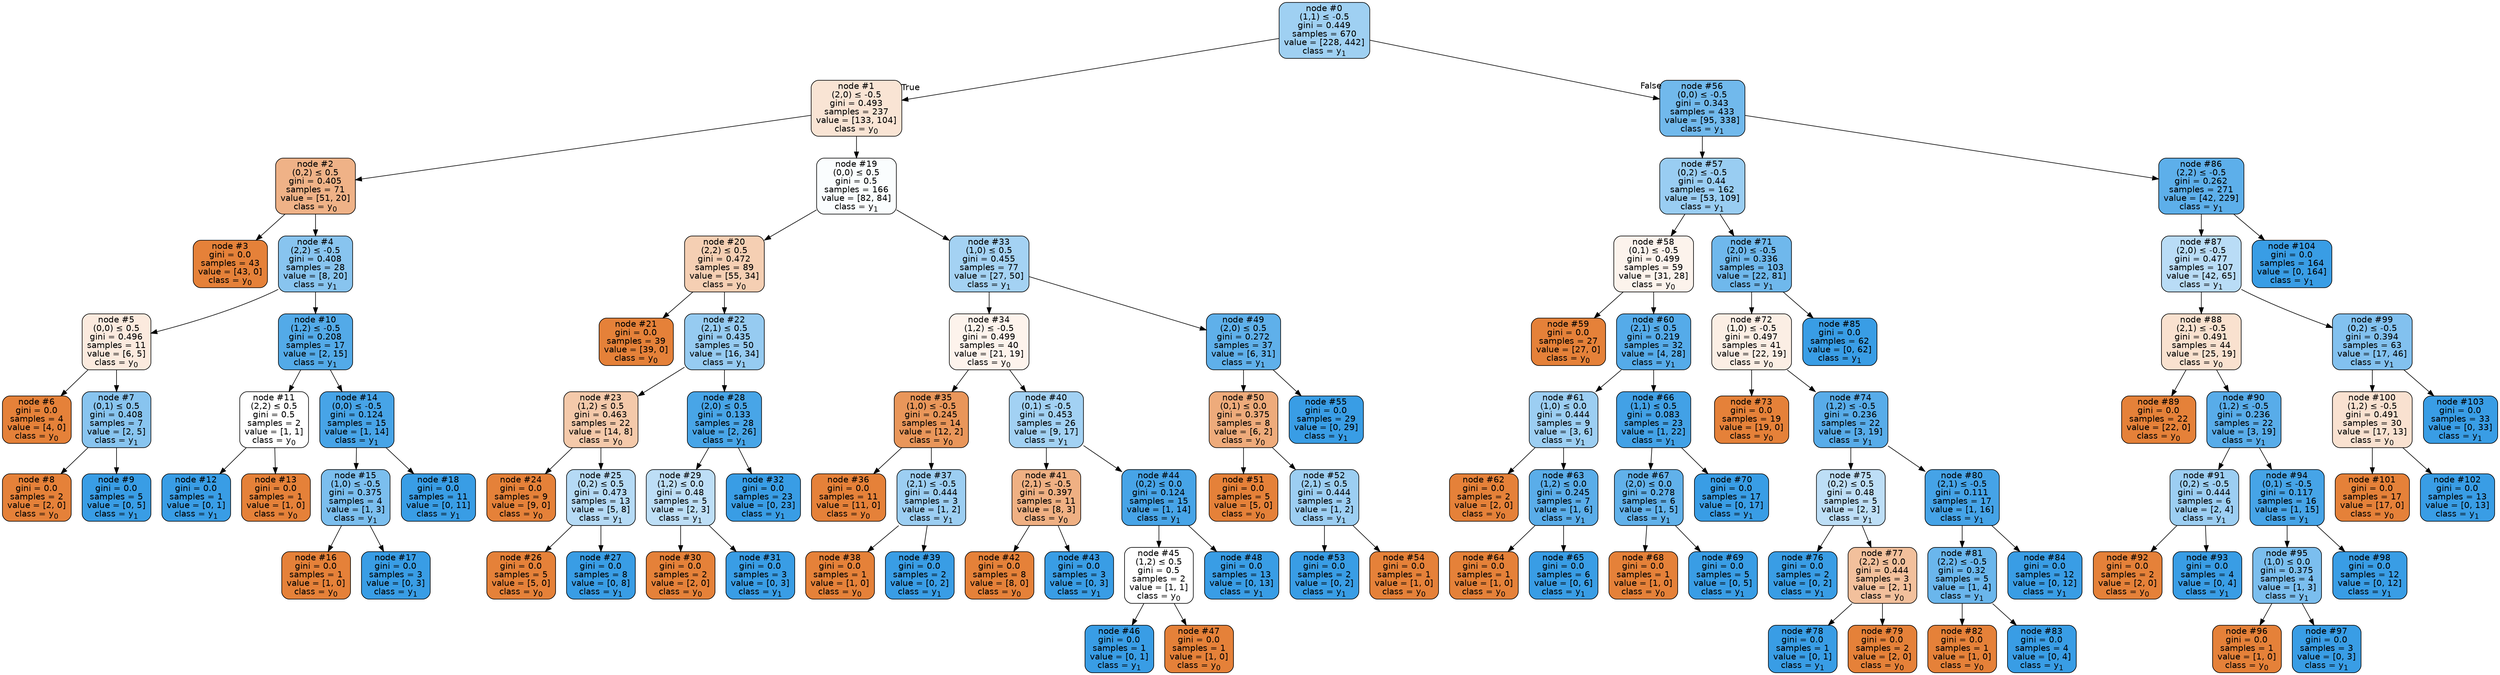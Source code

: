 digraph Tree {
node [shape=box, style="filled, rounded", color="black", fontname=helvetica] ;
edge [fontname=helvetica] ;
0 [label=<node &#35;0<br/>(1,1) &le; -0.5<br/>gini = 0.449<br/>samples = 670<br/>value = [228, 442]<br/>class = y<SUB>1</SUB>>, fillcolor="#9fd0f2"] ;
1 [label=<node &#35;1<br/>(2,0) &le; -0.5<br/>gini = 0.493<br/>samples = 237<br/>value = [133, 104]<br/>class = y<SUB>0</SUB>>, fillcolor="#f9e4d4"] ;
0 -> 1 [labeldistance=2.5, labelangle=45, headlabel="True"] ;
2 [label=<node &#35;2<br/>(0,2) &le; 0.5<br/>gini = 0.405<br/>samples = 71<br/>value = [51, 20]<br/>class = y<SUB>0</SUB>>, fillcolor="#efb287"] ;
1 -> 2 ;
3 [label=<node &#35;3<br/>gini = 0.0<br/>samples = 43<br/>value = [43, 0]<br/>class = y<SUB>0</SUB>>, fillcolor="#e58139"] ;
2 -> 3 ;
4 [label=<node &#35;4<br/>(2,2) &le; -0.5<br/>gini = 0.408<br/>samples = 28<br/>value = [8, 20]<br/>class = y<SUB>1</SUB>>, fillcolor="#88c4ef"] ;
2 -> 4 ;
5 [label=<node &#35;5<br/>(0,0) &le; 0.5<br/>gini = 0.496<br/>samples = 11<br/>value = [6, 5]<br/>class = y<SUB>0</SUB>>, fillcolor="#fbeade"] ;
4 -> 5 ;
6 [label=<node &#35;6<br/>gini = 0.0<br/>samples = 4<br/>value = [4, 0]<br/>class = y<SUB>0</SUB>>, fillcolor="#e58139"] ;
5 -> 6 ;
7 [label=<node &#35;7<br/>(0,1) &le; 0.5<br/>gini = 0.408<br/>samples = 7<br/>value = [2, 5]<br/>class = y<SUB>1</SUB>>, fillcolor="#88c4ef"] ;
5 -> 7 ;
8 [label=<node &#35;8<br/>gini = 0.0<br/>samples = 2<br/>value = [2, 0]<br/>class = y<SUB>0</SUB>>, fillcolor="#e58139"] ;
7 -> 8 ;
9 [label=<node &#35;9<br/>gini = 0.0<br/>samples = 5<br/>value = [0, 5]<br/>class = y<SUB>1</SUB>>, fillcolor="#399de5"] ;
7 -> 9 ;
10 [label=<node &#35;10<br/>(1,2) &le; -0.5<br/>gini = 0.208<br/>samples = 17<br/>value = [2, 15]<br/>class = y<SUB>1</SUB>>, fillcolor="#53aae8"] ;
4 -> 10 ;
11 [label=<node &#35;11<br/>(2,2) &le; 0.5<br/>gini = 0.5<br/>samples = 2<br/>value = [1, 1]<br/>class = y<SUB>0</SUB>>, fillcolor="#ffffff"] ;
10 -> 11 ;
12 [label=<node &#35;12<br/>gini = 0.0<br/>samples = 1<br/>value = [0, 1]<br/>class = y<SUB>1</SUB>>, fillcolor="#399de5"] ;
11 -> 12 ;
13 [label=<node &#35;13<br/>gini = 0.0<br/>samples = 1<br/>value = [1, 0]<br/>class = y<SUB>0</SUB>>, fillcolor="#e58139"] ;
11 -> 13 ;
14 [label=<node &#35;14<br/>(0,0) &le; -0.5<br/>gini = 0.124<br/>samples = 15<br/>value = [1, 14]<br/>class = y<SUB>1</SUB>>, fillcolor="#47a4e7"] ;
10 -> 14 ;
15 [label=<node &#35;15<br/>(1,0) &le; -0.5<br/>gini = 0.375<br/>samples = 4<br/>value = [1, 3]<br/>class = y<SUB>1</SUB>>, fillcolor="#7bbeee"] ;
14 -> 15 ;
16 [label=<node &#35;16<br/>gini = 0.0<br/>samples = 1<br/>value = [1, 0]<br/>class = y<SUB>0</SUB>>, fillcolor="#e58139"] ;
15 -> 16 ;
17 [label=<node &#35;17<br/>gini = 0.0<br/>samples = 3<br/>value = [0, 3]<br/>class = y<SUB>1</SUB>>, fillcolor="#399de5"] ;
15 -> 17 ;
18 [label=<node &#35;18<br/>gini = 0.0<br/>samples = 11<br/>value = [0, 11]<br/>class = y<SUB>1</SUB>>, fillcolor="#399de5"] ;
14 -> 18 ;
19 [label=<node &#35;19<br/>(0,0) &le; 0.5<br/>gini = 0.5<br/>samples = 166<br/>value = [82, 84]<br/>class = y<SUB>1</SUB>>, fillcolor="#fafdfe"] ;
1 -> 19 ;
20 [label=<node &#35;20<br/>(2,2) &le; 0.5<br/>gini = 0.472<br/>samples = 89<br/>value = [55, 34]<br/>class = y<SUB>0</SUB>>, fillcolor="#f5cfb3"] ;
19 -> 20 ;
21 [label=<node &#35;21<br/>gini = 0.0<br/>samples = 39<br/>value = [39, 0]<br/>class = y<SUB>0</SUB>>, fillcolor="#e58139"] ;
20 -> 21 ;
22 [label=<node &#35;22<br/>(2,1) &le; 0.5<br/>gini = 0.435<br/>samples = 50<br/>value = [16, 34]<br/>class = y<SUB>1</SUB>>, fillcolor="#96cbf1"] ;
20 -> 22 ;
23 [label=<node &#35;23<br/>(1,2) &le; 0.5<br/>gini = 0.463<br/>samples = 22<br/>value = [14, 8]<br/>class = y<SUB>0</SUB>>, fillcolor="#f4c9aa"] ;
22 -> 23 ;
24 [label=<node &#35;24<br/>gini = 0.0<br/>samples = 9<br/>value = [9, 0]<br/>class = y<SUB>0</SUB>>, fillcolor="#e58139"] ;
23 -> 24 ;
25 [label=<node &#35;25<br/>(0,2) &le; 0.5<br/>gini = 0.473<br/>samples = 13<br/>value = [5, 8]<br/>class = y<SUB>1</SUB>>, fillcolor="#b5daf5"] ;
23 -> 25 ;
26 [label=<node &#35;26<br/>gini = 0.0<br/>samples = 5<br/>value = [5, 0]<br/>class = y<SUB>0</SUB>>, fillcolor="#e58139"] ;
25 -> 26 ;
27 [label=<node &#35;27<br/>gini = 0.0<br/>samples = 8<br/>value = [0, 8]<br/>class = y<SUB>1</SUB>>, fillcolor="#399de5"] ;
25 -> 27 ;
28 [label=<node &#35;28<br/>(2,0) &le; 0.5<br/>gini = 0.133<br/>samples = 28<br/>value = [2, 26]<br/>class = y<SUB>1</SUB>>, fillcolor="#48a5e7"] ;
22 -> 28 ;
29 [label=<node &#35;29<br/>(1,2) &le; 0.0<br/>gini = 0.48<br/>samples = 5<br/>value = [2, 3]<br/>class = y<SUB>1</SUB>>, fillcolor="#bddef6"] ;
28 -> 29 ;
30 [label=<node &#35;30<br/>gini = 0.0<br/>samples = 2<br/>value = [2, 0]<br/>class = y<SUB>0</SUB>>, fillcolor="#e58139"] ;
29 -> 30 ;
31 [label=<node &#35;31<br/>gini = 0.0<br/>samples = 3<br/>value = [0, 3]<br/>class = y<SUB>1</SUB>>, fillcolor="#399de5"] ;
29 -> 31 ;
32 [label=<node &#35;32<br/>gini = 0.0<br/>samples = 23<br/>value = [0, 23]<br/>class = y<SUB>1</SUB>>, fillcolor="#399de5"] ;
28 -> 32 ;
33 [label=<node &#35;33<br/>(1,0) &le; 0.5<br/>gini = 0.455<br/>samples = 77<br/>value = [27, 50]<br/>class = y<SUB>1</SUB>>, fillcolor="#a4d2f3"] ;
19 -> 33 ;
34 [label=<node &#35;34<br/>(1,2) &le; -0.5<br/>gini = 0.499<br/>samples = 40<br/>value = [21, 19]<br/>class = y<SUB>0</SUB>>, fillcolor="#fdf3ec"] ;
33 -> 34 ;
35 [label=<node &#35;35<br/>(1,0) &le; -0.5<br/>gini = 0.245<br/>samples = 14<br/>value = [12, 2]<br/>class = y<SUB>0</SUB>>, fillcolor="#e9965a"] ;
34 -> 35 ;
36 [label=<node &#35;36<br/>gini = 0.0<br/>samples = 11<br/>value = [11, 0]<br/>class = y<SUB>0</SUB>>, fillcolor="#e58139"] ;
35 -> 36 ;
37 [label=<node &#35;37<br/>(2,1) &le; -0.5<br/>gini = 0.444<br/>samples = 3<br/>value = [1, 2]<br/>class = y<SUB>1</SUB>>, fillcolor="#9ccef2"] ;
35 -> 37 ;
38 [label=<node &#35;38<br/>gini = 0.0<br/>samples = 1<br/>value = [1, 0]<br/>class = y<SUB>0</SUB>>, fillcolor="#e58139"] ;
37 -> 38 ;
39 [label=<node &#35;39<br/>gini = 0.0<br/>samples = 2<br/>value = [0, 2]<br/>class = y<SUB>1</SUB>>, fillcolor="#399de5"] ;
37 -> 39 ;
40 [label=<node &#35;40<br/>(0,1) &le; -0.5<br/>gini = 0.453<br/>samples = 26<br/>value = [9, 17]<br/>class = y<SUB>1</SUB>>, fillcolor="#a2d1f3"] ;
34 -> 40 ;
41 [label=<node &#35;41<br/>(2,1) &le; -0.5<br/>gini = 0.397<br/>samples = 11<br/>value = [8, 3]<br/>class = y<SUB>0</SUB>>, fillcolor="#efb083"] ;
40 -> 41 ;
42 [label=<node &#35;42<br/>gini = 0.0<br/>samples = 8<br/>value = [8, 0]<br/>class = y<SUB>0</SUB>>, fillcolor="#e58139"] ;
41 -> 42 ;
43 [label=<node &#35;43<br/>gini = 0.0<br/>samples = 3<br/>value = [0, 3]<br/>class = y<SUB>1</SUB>>, fillcolor="#399de5"] ;
41 -> 43 ;
44 [label=<node &#35;44<br/>(0,2) &le; 0.0<br/>gini = 0.124<br/>samples = 15<br/>value = [1, 14]<br/>class = y<SUB>1</SUB>>, fillcolor="#47a4e7"] ;
40 -> 44 ;
45 [label=<node &#35;45<br/>(1,2) &le; 0.5<br/>gini = 0.5<br/>samples = 2<br/>value = [1, 1]<br/>class = y<SUB>0</SUB>>, fillcolor="#ffffff"] ;
44 -> 45 ;
46 [label=<node &#35;46<br/>gini = 0.0<br/>samples = 1<br/>value = [0, 1]<br/>class = y<SUB>1</SUB>>, fillcolor="#399de5"] ;
45 -> 46 ;
47 [label=<node &#35;47<br/>gini = 0.0<br/>samples = 1<br/>value = [1, 0]<br/>class = y<SUB>0</SUB>>, fillcolor="#e58139"] ;
45 -> 47 ;
48 [label=<node &#35;48<br/>gini = 0.0<br/>samples = 13<br/>value = [0, 13]<br/>class = y<SUB>1</SUB>>, fillcolor="#399de5"] ;
44 -> 48 ;
49 [label=<node &#35;49<br/>(2,0) &le; 0.5<br/>gini = 0.272<br/>samples = 37<br/>value = [6, 31]<br/>class = y<SUB>1</SUB>>, fillcolor="#5fb0ea"] ;
33 -> 49 ;
50 [label=<node &#35;50<br/>(0,1) &le; 0.0<br/>gini = 0.375<br/>samples = 8<br/>value = [6, 2]<br/>class = y<SUB>0</SUB>>, fillcolor="#eeab7b"] ;
49 -> 50 ;
51 [label=<node &#35;51<br/>gini = 0.0<br/>samples = 5<br/>value = [5, 0]<br/>class = y<SUB>0</SUB>>, fillcolor="#e58139"] ;
50 -> 51 ;
52 [label=<node &#35;52<br/>(2,1) &le; 0.5<br/>gini = 0.444<br/>samples = 3<br/>value = [1, 2]<br/>class = y<SUB>1</SUB>>, fillcolor="#9ccef2"] ;
50 -> 52 ;
53 [label=<node &#35;53<br/>gini = 0.0<br/>samples = 2<br/>value = [0, 2]<br/>class = y<SUB>1</SUB>>, fillcolor="#399de5"] ;
52 -> 53 ;
54 [label=<node &#35;54<br/>gini = 0.0<br/>samples = 1<br/>value = [1, 0]<br/>class = y<SUB>0</SUB>>, fillcolor="#e58139"] ;
52 -> 54 ;
55 [label=<node &#35;55<br/>gini = 0.0<br/>samples = 29<br/>value = [0, 29]<br/>class = y<SUB>1</SUB>>, fillcolor="#399de5"] ;
49 -> 55 ;
56 [label=<node &#35;56<br/>(0,0) &le; -0.5<br/>gini = 0.343<br/>samples = 433<br/>value = [95, 338]<br/>class = y<SUB>1</SUB>>, fillcolor="#71b9ec"] ;
0 -> 56 [labeldistance=2.5, labelangle=-45, headlabel="False"] ;
57 [label=<node &#35;57<br/>(0,2) &le; -0.5<br/>gini = 0.44<br/>samples = 162<br/>value = [53, 109]<br/>class = y<SUB>1</SUB>>, fillcolor="#99cdf2"] ;
56 -> 57 ;
58 [label=<node &#35;58<br/>(0,1) &le; -0.5<br/>gini = 0.499<br/>samples = 59<br/>value = [31, 28]<br/>class = y<SUB>0</SUB>>, fillcolor="#fcf3ec"] ;
57 -> 58 ;
59 [label=<node &#35;59<br/>gini = 0.0<br/>samples = 27<br/>value = [27, 0]<br/>class = y<SUB>0</SUB>>, fillcolor="#e58139"] ;
58 -> 59 ;
60 [label=<node &#35;60<br/>(2,1) &le; 0.5<br/>gini = 0.219<br/>samples = 32<br/>value = [4, 28]<br/>class = y<SUB>1</SUB>>, fillcolor="#55abe9"] ;
58 -> 60 ;
61 [label=<node &#35;61<br/>(1,0) &le; 0.0<br/>gini = 0.444<br/>samples = 9<br/>value = [3, 6]<br/>class = y<SUB>1</SUB>>, fillcolor="#9ccef2"] ;
60 -> 61 ;
62 [label=<node &#35;62<br/>gini = 0.0<br/>samples = 2<br/>value = [2, 0]<br/>class = y<SUB>0</SUB>>, fillcolor="#e58139"] ;
61 -> 62 ;
63 [label=<node &#35;63<br/>(1,2) &le; 0.0<br/>gini = 0.245<br/>samples = 7<br/>value = [1, 6]<br/>class = y<SUB>1</SUB>>, fillcolor="#5aade9"] ;
61 -> 63 ;
64 [label=<node &#35;64<br/>gini = 0.0<br/>samples = 1<br/>value = [1, 0]<br/>class = y<SUB>0</SUB>>, fillcolor="#e58139"] ;
63 -> 64 ;
65 [label=<node &#35;65<br/>gini = 0.0<br/>samples = 6<br/>value = [0, 6]<br/>class = y<SUB>1</SUB>>, fillcolor="#399de5"] ;
63 -> 65 ;
66 [label=<node &#35;66<br/>(1,1) &le; 0.5<br/>gini = 0.083<br/>samples = 23<br/>value = [1, 22]<br/>class = y<SUB>1</SUB>>, fillcolor="#42a1e6"] ;
60 -> 66 ;
67 [label=<node &#35;67<br/>(2,0) &le; 0.0<br/>gini = 0.278<br/>samples = 6<br/>value = [1, 5]<br/>class = y<SUB>1</SUB>>, fillcolor="#61b1ea"] ;
66 -> 67 ;
68 [label=<node &#35;68<br/>gini = 0.0<br/>samples = 1<br/>value = [1, 0]<br/>class = y<SUB>0</SUB>>, fillcolor="#e58139"] ;
67 -> 68 ;
69 [label=<node &#35;69<br/>gini = 0.0<br/>samples = 5<br/>value = [0, 5]<br/>class = y<SUB>1</SUB>>, fillcolor="#399de5"] ;
67 -> 69 ;
70 [label=<node &#35;70<br/>gini = 0.0<br/>samples = 17<br/>value = [0, 17]<br/>class = y<SUB>1</SUB>>, fillcolor="#399de5"] ;
66 -> 70 ;
71 [label=<node &#35;71<br/>(2,0) &le; -0.5<br/>gini = 0.336<br/>samples = 103<br/>value = [22, 81]<br/>class = y<SUB>1</SUB>>, fillcolor="#6fb8ec"] ;
57 -> 71 ;
72 [label=<node &#35;72<br/>(1,0) &le; -0.5<br/>gini = 0.497<br/>samples = 41<br/>value = [22, 19]<br/>class = y<SUB>0</SUB>>, fillcolor="#fbeee4"] ;
71 -> 72 ;
73 [label=<node &#35;73<br/>gini = 0.0<br/>samples = 19<br/>value = [19, 0]<br/>class = y<SUB>0</SUB>>, fillcolor="#e58139"] ;
72 -> 73 ;
74 [label=<node &#35;74<br/>(1,2) &le; -0.5<br/>gini = 0.236<br/>samples = 22<br/>value = [3, 19]<br/>class = y<SUB>1</SUB>>, fillcolor="#58ace9"] ;
72 -> 74 ;
75 [label=<node &#35;75<br/>(0,2) &le; 0.5<br/>gini = 0.48<br/>samples = 5<br/>value = [2, 3]<br/>class = y<SUB>1</SUB>>, fillcolor="#bddef6"] ;
74 -> 75 ;
76 [label=<node &#35;76<br/>gini = 0.0<br/>samples = 2<br/>value = [0, 2]<br/>class = y<SUB>1</SUB>>, fillcolor="#399de5"] ;
75 -> 76 ;
77 [label=<node &#35;77<br/>(2,2) &le; 0.0<br/>gini = 0.444<br/>samples = 3<br/>value = [2, 1]<br/>class = y<SUB>0</SUB>>, fillcolor="#f2c09c"] ;
75 -> 77 ;
78 [label=<node &#35;78<br/>gini = 0.0<br/>samples = 1<br/>value = [0, 1]<br/>class = y<SUB>1</SUB>>, fillcolor="#399de5"] ;
77 -> 78 ;
79 [label=<node &#35;79<br/>gini = 0.0<br/>samples = 2<br/>value = [2, 0]<br/>class = y<SUB>0</SUB>>, fillcolor="#e58139"] ;
77 -> 79 ;
80 [label=<node &#35;80<br/>(2,1) &le; -0.5<br/>gini = 0.111<br/>samples = 17<br/>value = [1, 16]<br/>class = y<SUB>1</SUB>>, fillcolor="#45a3e7"] ;
74 -> 80 ;
81 [label=<node &#35;81<br/>(2,2) &le; -0.5<br/>gini = 0.32<br/>samples = 5<br/>value = [1, 4]<br/>class = y<SUB>1</SUB>>, fillcolor="#6ab6ec"] ;
80 -> 81 ;
82 [label=<node &#35;82<br/>gini = 0.0<br/>samples = 1<br/>value = [1, 0]<br/>class = y<SUB>0</SUB>>, fillcolor="#e58139"] ;
81 -> 82 ;
83 [label=<node &#35;83<br/>gini = 0.0<br/>samples = 4<br/>value = [0, 4]<br/>class = y<SUB>1</SUB>>, fillcolor="#399de5"] ;
81 -> 83 ;
84 [label=<node &#35;84<br/>gini = 0.0<br/>samples = 12<br/>value = [0, 12]<br/>class = y<SUB>1</SUB>>, fillcolor="#399de5"] ;
80 -> 84 ;
85 [label=<node &#35;85<br/>gini = 0.0<br/>samples = 62<br/>value = [0, 62]<br/>class = y<SUB>1</SUB>>, fillcolor="#399de5"] ;
71 -> 85 ;
86 [label=<node &#35;86<br/>(2,2) &le; -0.5<br/>gini = 0.262<br/>samples = 271<br/>value = [42, 229]<br/>class = y<SUB>1</SUB>>, fillcolor="#5dafea"] ;
56 -> 86 ;
87 [label=<node &#35;87<br/>(2,0) &le; -0.5<br/>gini = 0.477<br/>samples = 107<br/>value = [42, 65]<br/>class = y<SUB>1</SUB>>, fillcolor="#b9dcf6"] ;
86 -> 87 ;
88 [label=<node &#35;88<br/>(2,1) &le; -0.5<br/>gini = 0.491<br/>samples = 44<br/>value = [25, 19]<br/>class = y<SUB>0</SUB>>, fillcolor="#f9e1cf"] ;
87 -> 88 ;
89 [label=<node &#35;89<br/>gini = 0.0<br/>samples = 22<br/>value = [22, 0]<br/>class = y<SUB>0</SUB>>, fillcolor="#e58139"] ;
88 -> 89 ;
90 [label=<node &#35;90<br/>(1,2) &le; -0.5<br/>gini = 0.236<br/>samples = 22<br/>value = [3, 19]<br/>class = y<SUB>1</SUB>>, fillcolor="#58ace9"] ;
88 -> 90 ;
91 [label=<node &#35;91<br/>(0,2) &le; -0.5<br/>gini = 0.444<br/>samples = 6<br/>value = [2, 4]<br/>class = y<SUB>1</SUB>>, fillcolor="#9ccef2"] ;
90 -> 91 ;
92 [label=<node &#35;92<br/>gini = 0.0<br/>samples = 2<br/>value = [2, 0]<br/>class = y<SUB>0</SUB>>, fillcolor="#e58139"] ;
91 -> 92 ;
93 [label=<node &#35;93<br/>gini = 0.0<br/>samples = 4<br/>value = [0, 4]<br/>class = y<SUB>1</SUB>>, fillcolor="#399de5"] ;
91 -> 93 ;
94 [label=<node &#35;94<br/>(0,1) &le; -0.5<br/>gini = 0.117<br/>samples = 16<br/>value = [1, 15]<br/>class = y<SUB>1</SUB>>, fillcolor="#46a4e7"] ;
90 -> 94 ;
95 [label=<node &#35;95<br/>(1,0) &le; 0.0<br/>gini = 0.375<br/>samples = 4<br/>value = [1, 3]<br/>class = y<SUB>1</SUB>>, fillcolor="#7bbeee"] ;
94 -> 95 ;
96 [label=<node &#35;96<br/>gini = 0.0<br/>samples = 1<br/>value = [1, 0]<br/>class = y<SUB>0</SUB>>, fillcolor="#e58139"] ;
95 -> 96 ;
97 [label=<node &#35;97<br/>gini = 0.0<br/>samples = 3<br/>value = [0, 3]<br/>class = y<SUB>1</SUB>>, fillcolor="#399de5"] ;
95 -> 97 ;
98 [label=<node &#35;98<br/>gini = 0.0<br/>samples = 12<br/>value = [0, 12]<br/>class = y<SUB>1</SUB>>, fillcolor="#399de5"] ;
94 -> 98 ;
99 [label=<node &#35;99<br/>(0,2) &le; -0.5<br/>gini = 0.394<br/>samples = 63<br/>value = [17, 46]<br/>class = y<SUB>1</SUB>>, fillcolor="#82c1ef"] ;
87 -> 99 ;
100 [label=<node &#35;100<br/>(1,2) &le; -0.5<br/>gini = 0.491<br/>samples = 30<br/>value = [17, 13]<br/>class = y<SUB>0</SUB>>, fillcolor="#f9e1d0"] ;
99 -> 100 ;
101 [label=<node &#35;101<br/>gini = 0.0<br/>samples = 17<br/>value = [17, 0]<br/>class = y<SUB>0</SUB>>, fillcolor="#e58139"] ;
100 -> 101 ;
102 [label=<node &#35;102<br/>gini = 0.0<br/>samples = 13<br/>value = [0, 13]<br/>class = y<SUB>1</SUB>>, fillcolor="#399de5"] ;
100 -> 102 ;
103 [label=<node &#35;103<br/>gini = 0.0<br/>samples = 33<br/>value = [0, 33]<br/>class = y<SUB>1</SUB>>, fillcolor="#399de5"] ;
99 -> 103 ;
104 [label=<node &#35;104<br/>gini = 0.0<br/>samples = 164<br/>value = [0, 164]<br/>class = y<SUB>1</SUB>>, fillcolor="#399de5"] ;
86 -> 104 ;
}